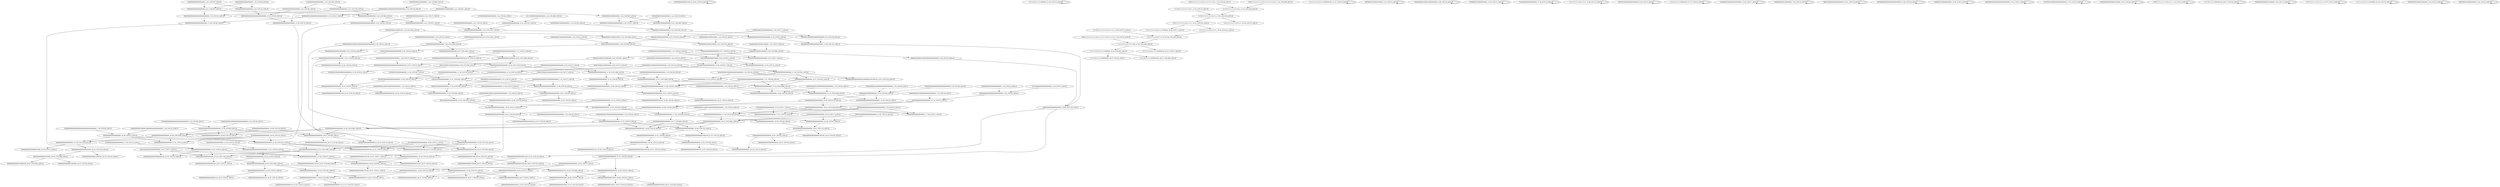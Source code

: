 digraph G {
    "00000000100000100000_4-23_COV:574_LEN:20" -> "00000001000001000000_5-24_COV:589_LEN:20";
    "00000000000000010010_26-46_COV:16_LEN:20" -> "00000000000000010010_26-46_COV:16_LEN:20";
    "0000000000000000000000_3-25_COV:23_LEN:22" -> "00000000000000000000_7-26_COV:1299_LEN:20";
    "10000010000000000000_12-31_COV:563_LEN:20" -> "0000010000000000000000000_13-38_COV:18_LEN:25";
    "10000010000000000000_12-31_COV:563_LEN:20" -> "00000100000000000000_13-32_COV:578_LEN:20";
    "11111101111111000000_23-44_COV:15_LEN:20" -> "11111101111111000000_23-44_COV:15_LEN:20";
    "00000000000000000000_2-22_COV:19_LEN:20" -> "00000000000000000000000000000_3-32_COV:45_LEN:29";
    "10000000000000000000_12-31_COV:812_LEN:20" -> "00000000000000000000_13-32_COV:2090_LEN:20";
    "10000000000000000000_12-31_COV:812_LEN:20" -> "0000000000000000000000000_13-38_COV:67_LEN:25";
    "000000000000000000000_19-40_COV:136_LEN:21" -> "0000000000000000000100100_22-47_COV:48_LEN:25";
    "000000000000000000000_19-40_COV:136_LEN:21" -> "00000000000000000000_22-41_COV:1983_LEN:20";
    "000000000000000000000_19-40_COV:136_LEN:21" -> "0000000000000000000100_22-43_COV:355_LEN:22";
    "000000000000000000000_19-40_COV:136_LEN:21" -> "0000000000000000000000100_22-47_COV:47_LEN:25";
    "0000000000000000000000000_13-38_COV:68_LEN:25" -> "000000000000000000000_20-41_COV:60_LEN:21";
    "0000000000000000000000000_13-38_COV:68_LEN:25" -> "000000000000000000010_20-40_COV:18_LEN:21";
    "0000000000000000000000000_13-38_COV:68_LEN:25" -> "00000000000000000000_20-39_COV:2583_LEN:20";
    "11110111111111111011_14-33_COV:228_LEN:20" -> "11101111111111110111_15-34_COV:238_LEN:20";
    "11111111110111111000000100_21-47_COV:16_LEN:26" -> "11111111110111111000000100_21-47_COV:16_LEN:26";
    "11111111110111111100_21-40_COV:248_LEN:20" -> "11111111101111111000000_22-44_COV:261_LEN:23";
    "11111111110111111100_21-40_COV:248_LEN:20" -> "1111111110111111100000100_22-47_COV:17_LEN:25";
    "00000000000000000000000000000_3-32_COV:26_LEN:29" -> "00000000000000000000_13-33_COV:46_LEN:20";
    "000000000000000000000_22-43_COV:49_LEN:21" -> "00000000000000000001_24-44_COV:15_LEN:20";
    "000000000000000000000_22-43_COV:49_LEN:21" -> "00000000000000000000100_24-47_COV:24_LEN:23";
    "00000000000000000001000_21-44_COV:19_LEN:23" -> "0000000000000001000100_26-47_COV:315_LEN:22";
    "00000000000000000001000_21-44_COV:19_LEN:23" -> "000000000000000100000_26-47_COV:30_LEN:21";
    "00000000000000000000000000000000_3-35_COV:25_LEN:32" -> "000000000000000000000000_17-41_COV:23_LEN:24";
    "00000000000000000000000000000000_3-35_COV:25_LEN:32" -> "00000000000000000001_17-36_COV:21_LEN:20";
    "00000000000000000000000000000000_3-35_COV:25_LEN:32" -> "00000000000000000000_17-36_COV:2136_LEN:20";
    "00000000000000000000_16-36_COV:17_LEN:20" -> "00000000000000000000_18-37_COV:2062_LEN:20";
    "00000000000000000000_16-36_COV:17_LEN:20" -> "00000000000000000000_18-38_COV:97_LEN:20";
    "000010000000000000000000_14-38_COV:15_LEN:24" -> "0000000000000000000000_19-41_COV:45_LEN:22";
    "10000000000000000000_2-21_COV:359_LEN:20" -> "00000000000000000000000000000_3-32_COV:23_LEN:29";
    "10000000000000000000_2-21_COV:359_LEN:20" -> "00000000000000000000_3-22_COV:969_LEN:20";
    "100000000010000010000_1-22_COV:24_LEN:21" -> "00000000100000100000_4-23_COV:574_LEN:20";
    "00000000000000000001_25-45_COV:53_LEN:20" -> "000000000000000000100_26-47_COV:32_LEN:21";
    "00000000000000000001_25-45_COV:53_LEN:20" -> "000000000000000000110_26-47_COV:21_LEN:21";
    "000000000000000010010_26-46_COV:614_LEN:21" -> "00000000000000100101_28-47_COV:210_LEN:20";
    "000000000000000010010_26-46_COV:614_LEN:21" -> "00000000000000100100_28-47_COV:385_LEN:20";
    "0000000000000000000000_19-41_COV:51_LEN:22" -> "0000000000000000000000100_22-47_COV:18_LEN:25";
    "0000000000000000000000_19-41_COV:51_LEN:22" -> "0000000000000000000100_22-44_COV:18_LEN:22";
    "10000000000000000000_18-38_COV:26_LEN:20" -> "0000000000000000000000_19-41_COV:114_LEN:22";
    "00000000000000000000_21-41_COV:96_LEN:20" -> "000000000000000000000_22-43_COV:49_LEN:21";
    "00000000000000000000_21-41_COV:96_LEN:20" -> "00000000000000000001_22-42_COV:55_LEN:20";
    "00000000000000000010_24-43_COV:691_LEN:20" -> "0000000000000000010100_25-47_COV:21_LEN:22";
    "00000000000000000010_24-43_COV:691_LEN:20" -> "00000000000000000100_25-44_COV:664_LEN:20";
    "00000000000000000000_4-23_COV:972_LEN:20" -> "00000000000000000000_5-24_COV:1327_LEN:20";
    "0000000000000000000000000_13-38_COV:103_LEN:25" -> "000000000000000000000_19-40_COV:124_LEN:21";
    "010000010000000000000000000_11-38_COV:16_LEN:27" -> "0000000000000000000000_19-41_COV:51_LEN:22";
    "100000000000000000000000000_1-28_COV:37_LEN:27" -> "0000000000000000000000000000000000100_10-47_COV:34_LEN:37";
    "100000000000000000000000000_1-28_COV:37_LEN:27" -> "00000000000000000000_10-29_COV:1305_LEN:20";
    "00000000000000000000_19-38_COV:2583_LEN:20" -> "000000000000000000000_20-41_COV:60_LEN:21";
    "00000000000000000000_19-38_COV:2583_LEN:20" -> "000000000000000000010_20-40_COV:18_LEN:21";
    "00000000000000000000_19-38_COV:2583_LEN:20" -> "00000000000000000000_20-39_COV:2583_LEN:20";
    "00000000000000000001_21-40_COV:330_LEN:20" -> "0000000000000000001000_22-43_COV:319_LEN:22";
    "00000000000000000001_21-40_COV:330_LEN:20" -> "0000000000000000001000_22-44_COV:15_LEN:22";
    "101000000000000000000_1-22_COV:28_LEN:21" -> "10000000000000000000_4-23_COV:331_LEN:20";
    "1000000000000000000000000000000000000_1-38_COV:28_LEN:37" -> "00000000000000000000_19-39_COV:63_LEN:20";
    "1000000000100000100000_1-23_COV:15_LEN:22" -> "00000001000001000000_5-24_COV:589_LEN:20";
    "10000000000000000000000000000_1-30_COV:28_LEN:29" -> "00000000000000000000_12-31_COV:1294_LEN:20";
    "10000000000000000000000000000_1-30_COV:28_LEN:29" -> "00000000000000000000_12-32_COV:26_LEN:20";
    "1000000000000000000000000000000_1-32_COV:34_LEN:31" -> "00000000000000000000_14-33_COV:2106_LEN:20";
    "1000000000000000000000000000000_1-32_COV:34_LEN:31" -> "000000000000000000000000000000_14-44_COV:38_LEN:30";
    "11111111111011111110_20-39_COV:230_LEN:20" -> "11111111110111111100_21-40_COV:248_LEN:20";
    "00000000000000000000000000000_3-32_COV:23_LEN:29" -> "0000000000000000000000000_13-38_COV:46_LEN:25";
    "00000000000000000000_12-31_COV:1294_LEN:20" -> "00000000000000000000_13-32_COV:2090_LEN:20";
    "00000000000000000000_12-31_COV:1294_LEN:20" -> "0000000000000000000000000_13-38_COV:67_LEN:25";
    "1000000000010000000000000000000_1-32_COV:24_LEN:31" -> "00000000000000000000_14-33_COV:2106_LEN:20";
    "1000000000010000000000000000000_1-32_COV:24_LEN:31" -> "000000000000000000000000000000_14-44_COV:38_LEN:30";
    "0000000000000000000000_19-41_COV:114_LEN:22" -> "000000000000000000000_22-43_COV:62_LEN:21";
    "0000000000000000000000_19-41_COV:114_LEN:22" -> "0000000000000000000100100_22-47_COV:38_LEN:25";
    "0000000000000000000000000_13-38_COV:42_LEN:25" -> "0000000000000000000000_19-41_COV:45_LEN:22";
    "1101111111111110111111_16-37_COV:234_LEN:22" -> "1111111111110111111000000_19-44_COV:17_LEN:25";
    "1101111111111110111111_16-37_COV:234_LEN:22" -> "11111111111101111111_19-38_COV:214_LEN:20";
    "00000000000000000000_14-33_COV:2106_LEN:20" -> "00000000000000000000_15-34_COV:2119_LEN:20";
    "00000000000000000000_14-33_COV:2106_LEN:20" -> "000000000000000000000000001_15-42_COV:32_LEN:27";
    "000000000000000000000_20-41_COV:60_LEN:21" -> "000000000000000000010_22-43_COV:18_LEN:21";
    "000000000000000000000_20-41_COV:60_LEN:21" -> "0000000000000000000000100_22-47_COV:26_LEN:25";
    "0000000000000000000000_19-41_COV:54_LEN:22" -> "000000000000000000000100_23-47_COV:25_LEN:24";
    "0000000000000000000000_19-41_COV:54_LEN:22" -> "00000000000000000000_23-42_COV:1102_LEN:20";
    "0000000000000000000000_19-41_COV:54_LEN:22" -> "00000000000000000001_23-42_COV:911_LEN:20";
    "01000000000000000000_11-30_COV:921_LEN:20" -> "10000000000000000000_12-31_COV:812_LEN:20";
    "01000000000000000000_11-30_COV:921_LEN:20" -> "100000000000000000010000000100100100_12-47_COV:134_LEN:36";
    "01000000000000000000_11-30_COV:921_LEN:20" -> "10000000000000000000_12-32_COV:18_LEN:20";
    "11111111101111111000000_22-44_COV:261_LEN:23" -> "111110111111100000000_26-47_COV:23_LEN:21";
    "11111111101111111000000_22-44_COV:261_LEN:23" -> "1111101111111000000100_26-47_COV:266_LEN:22";
    "00000000000000000000_3-22_COV:969_LEN:20" -> "00000000000000000000_4-23_COV:972_LEN:20";
    "00000000000000000000_3-22_COV:969_LEN:20" -> "0000000000000000000000000000_4-32_COV:40_LEN:28";
    "00000000000000000000_22-42_COV:24_LEN:20" -> "00000000000000000000100_24-47_COV:21_LEN:23";
    "00000000000000000000_22-42_COV:24_LEN:20" -> "00000000000000000000_24-43_COV:1083_LEN:20";
    "00000000100000000000_4-23_COV:909_LEN:20" -> "00000001000000000000_5-24_COV:934_LEN:20";
    "1000000000000000000000000000000_1-32_COV:26_LEN:31" -> "000000000000000000000000_13-37_COV:67_LEN:24";
    "0000000000000000000000000000_13-41_COV:54_LEN:28" -> "00000000000000000000_22-42_COV:24_LEN:20";
    "0000000000000000000000000000_13-41_COV:54_LEN:28" -> "00000000000000000001_22-42_COV:20_LEN:20";
    "00000000000000000000_18-37_COV:2062_LEN:20" -> "00000000000000000000_19-38_COV:2583_LEN:20";
    "00000000000000000000_18-37_COV:2062_LEN:20" -> "000000000000000000000_19-40_COV:123_LEN:21";
    "00000000000000000000_18-37_COV:2062_LEN:20" -> "0000000000000000000100_19-40_COV:18_LEN:22";
    "10000000000000000000_2-22_COV:20_LEN:20" -> "00000000000000000000000000000_3-32_COV:45_LEN:29";
    "00010000000000000000000_19-41_COV:17_LEN:23" -> "000000000000000000000100_23-47_COV:25_LEN:24";
    "00010000000000000000000_19-41_COV:17_LEN:23" -> "00000000000000000000_23-42_COV:1102_LEN:20";
    "00010000000000000000000_19-41_COV:17_LEN:23" -> "00000000000000000001_23-42_COV:911_LEN:20";
    "1000111111111111011111111111101_1-32_COV:20_LEN:31" -> "11110111111111111011_14-33_COV:228_LEN:20";
    "0000000000000000000000000_13-38_COV:79_LEN:25" -> "000000000000000000000_19-40_COV:136_LEN:21";
    "1000000000010000100000000000000_1-32_COV:16_LEN:31" -> "00001000000000000000_14-33_COV:592_LEN:20";
    "100000000000000010000000000000_1-31_COV:17_LEN:30" -> "0000010000000000000000000_13-38_COV:18_LEN:25";
    "100000000000000010000000000000_1-31_COV:17_LEN:30" -> "00000100000000000000_13-32_COV:578_LEN:20";
    "00000000000000000000_5-24_COV:1327_LEN:20" -> "00000000000000000000_6-25_COV:1281_LEN:20";
    "00000000000000000000_5-24_COV:1327_LEN:20" -> "00000000000000000000000000_6-32_COV:63_LEN:26";
    "10000000000000000000000_1-24_COV:24_LEN:23" -> "000000000000000000000000000_5-32_COV:44_LEN:27";
    "0000000000000000000000_19-41_COV:45_LEN:22" -> "000000000000000000000_22-43_COV:20_LEN:21";
    "0000000000000000000000_19-41_COV:45_LEN:22" -> "000000000000000000010010_22-46_COV:18_LEN:24";
    "10001111111111111011111111111101_1-32_COV:208_LEN:32" -> "11110111111111111011_14-33_COV:228_LEN:20";
    "000000000000000000000_11-32_COV:32_LEN:21" -> "0000000000000000000000000_13-38_COV:45_LEN:25";
    "00000000100000100000_3-23_COV:15_LEN:20" -> "00000000100000100000_3-23_COV:15_LEN:20";
    "00000000000000000000000000000_3-32_COV:45_LEN:29" -> "0000000000000000000000000_13-38_COV:79_LEN:25";
    "10000000000000000000_12-32_COV:16_LEN:20" -> "0000000000000000000000000000_13-41_COV:54_LEN:28";
    "0000000000000000000100_22-44_COV:35_LEN:22" -> "000000000000000010010_26-46_COV:614_LEN:21";
    "0000000000000000000100_22-44_COV:35_LEN:22" -> "00000000000000001000_26-46_COV:61_LEN:20";
    "00000000000000001000_25-44_COV:337_LEN:20" -> "0000000000000001000100_26-47_COV:315_LEN:22";
    "00000000000000001000_25-44_COV:337_LEN:20" -> "000000000000000100000_26-47_COV:30_LEN:21";
    "00000000000000000000_7-26_COV:1299_LEN:20" -> "00000000000000000000_8-27_COV:1281_LEN:20";
    "00000000000000000000_7-26_COV:1299_LEN:20" -> "000000000000000000000000_8-32_COV:28_LEN:24";
    "00001000000000000000_14-33_COV:592_LEN:20" -> "00010000000000000000_15-34_COV:614_LEN:20";
    "1000000000100000000000_1-23_COV:20_LEN:22" -> "00000001000000000000_5-24_COV:934_LEN:20";
    "000000000000000000000_22-43_COV:62_LEN:21" -> "00000000000000000000100_24-47_COV:36_LEN:23";
    "000000000000000000000_22-43_COV:62_LEN:21" -> "00000000000000000001_24-44_COV:15_LEN:20";
    "1000000000010000000000000000000_1-32_COV:44_LEN:31" -> "000000000000000000000000_13-37_COV:67_LEN:24";
    "00000000000000000000_19-39_COV:63_LEN:20" -> "00000000000000000001_21-40_COV:330_LEN:20";
    "00000000000000000000_19-39_COV:63_LEN:20" -> "00000000000000000000_21-41_COV:22_LEN:20";
    "00000000000000000000_19-39_COV:63_LEN:20" -> "00000000000000000000_21-40_COV:2310_LEN:20";
    "0000100000100000000000_8-29_COV:559_LEN:22" -> "010000010000000000000000000_11-38_COV:16_LEN:27";
    "0000100000100000000000_8-29_COV:559_LEN:22" -> "01000001000000000000_11-30_COV:561_LEN:20";
    "00000000000000001000_26-46_COV:61_LEN:20" -> "00000000000000010001_27-47_COV:23_LEN:20";
    "00000000000000001000_26-46_COV:61_LEN:20" -> "00000000000000010000_27-47_COV:34_LEN:20";
    "0000000000000000000000000000_4-32_COV:40_LEN:28" -> "0000000000000000000000000000_13-41_COV:54_LEN:28";
    "00000000001000010000000000_2-28_COV:16_LEN:26" -> "00000000001000010000000000_2-28_COV:16_LEN:26";
    "100000000010000000000000000_1-28_COV:16_LEN:27" -> "00100000000000000000_10-30_COV:15_LEN:20";
    "100000000010000000000000000_1-28_COV:16_LEN:27" -> "00100000000000000000_10-29_COV:917_LEN:20";
    "01000000000000000000_17-36_COV:624_LEN:20" -> "10000000000000000000_18-38_COV:26_LEN:20";
    "01000000000000000000_17-36_COV:624_LEN:20" -> "10000000000000000000_18-37_COV:603_LEN:20";
    "000000000000000000000_13-34_COV:57_LEN:21" -> "00000000000000000000_16-35_COV:2128_LEN:20";
    "000000000000000000000_13-34_COV:57_LEN:21" -> "0000000000000000000000_16-38_COV:49_LEN:22";
    "00000100000000000000_7-26_COV:929_LEN:20" -> "000010000000000000000000_8-32_COV:20_LEN:24";
    "00000100000000000000_7-26_COV:929_LEN:20" -> "00001000000000000000_8-27_COV:914_LEN:20";
    "00000000100000000000_13-32_COV:17_LEN:20" -> "00000000100000000000_13-32_COV:17_LEN:20";
    "000010000000000000000000_8-32_COV:20_LEN:24" -> "0000000000000000000000000000_13-41_COV:52_LEN:28";
    "00000000000000000000_12-32_COV:26_LEN:20" -> "0000000000000000000000000_13-38_COV:42_LEN:25";
    "00000000000000000000_15-34_COV:2119_LEN:20" -> "00000000000000000000_16-35_COV:2128_LEN:20";
    "00000000000000000000_15-34_COV:2119_LEN:20" -> "0000000000000000000000_16-38_COV:49_LEN:22";
    "00000000000000010000_25-44_COV:288_LEN:20" -> "0000000000000010000100_26-47_COV:260_LEN:22";
    "00000000000000010000_25-44_COV:288_LEN:20" -> "000000000000001000000_26-47_COV:20_LEN:21";
    "00000010000000000000000000_6-32_COV:38_LEN:26" -> "0000000000000000000000000_13-38_COV:103_LEN:25";
    "00000000000000000000_9-28_COV:1289_LEN:20" -> "0000000000000000000000000000000000100_10-47_COV:34_LEN:37";
    "00000000000000000000_9-28_COV:1289_LEN:20" -> "00000000000000000000_10-29_COV:1305_LEN:20";
    "10000000000100001000000000000000_1-33_COV:25_LEN:32" -> "00010000000000000000_15-34_COV:614_LEN:20";
    "00000000000000000000_13-32_COV:2090_LEN:20" -> "00000000000000000000_14-33_COV:2106_LEN:20";
    "00000000000000000000_13-32_COV:2090_LEN:20" -> "000000000000000000000000000000_14-44_COV:38_LEN:30";
    "00100000000000000000_17-36_COV:15_LEN:20" -> "00100000000000000000_17-36_COV:15_LEN:20";
    "00000000001000000000_2-21_COV:911_LEN:20" -> "00000000010000000000_3-22_COV:902_LEN:20";
    "00000000001000000000_2-21_COV:911_LEN:20" -> "00000000010000000000000000000_3-32_COV:21_LEN:29";
    "11101111111111110111_15-34_COV:238_LEN:20" -> "1101111111111110111111_16-37_COV:234_LEN:22";
    "11101111111111110111_15-34_COV:238_LEN:20" -> "11011111111111101111_16-36_COV:15_LEN:20";
    "00000000000000000000_2-22_COV:17_LEN:20" -> "00000000000000000000_4-23_COV:972_LEN:20";
    "00000000000000000000_2-22_COV:17_LEN:20" -> "0000000000000000000000000000_4-32_COV:40_LEN:28";
    "00001000000000000000_8-27_COV:914_LEN:20" -> "000100000000000000000_9-30_COV:17_LEN:21";
    "00001000000000000000_8-27_COV:914_LEN:20" -> "00010000000000000000_9-28_COV:912_LEN:20";
    "000000000000000000000000_13-37_COV:67_LEN:24" -> "00000000000000000000_19-38_COV:2583_LEN:20";
    "000000000000000000000000_13-37_COV:67_LEN:24" -> "000000000000000000000_19-40_COV:123_LEN:21";
    "000000000000000000000000_13-37_COV:67_LEN:24" -> "0000000000000000000100_19-40_COV:18_LEN:22";
    "00000000000000000000_22-41_COV:1983_LEN:20" -> "000000000000000000000100_23-47_COV:25_LEN:24";
    "00000000000000000000_22-41_COV:1983_LEN:20" -> "00000000000000000000_23-42_COV:1102_LEN:20";
    "00000000000000000000_22-41_COV:1983_LEN:20" -> "00000000000000000001_23-42_COV:911_LEN:20";
    "1000000000010000000000000000000_1-32_COV:20_LEN:31" -> "00000000000000000000_13-33_COV:46_LEN:20";
    "0000000000000000000100_22-43_COV:355_LEN:22" -> "00000000000000001000_25-44_COV:337_LEN:20";
    "0000000000000000000100_22-43_COV:355_LEN:22" -> "0000000000000000100100_25-47_COV:17_LEN:22";
    "00000000000000000000_13-33_COV:46_LEN:20" -> "00000000000000000000_15-34_COV:2119_LEN:20";
    "00000000000000000000_13-33_COV:46_LEN:20" -> "000000000000000000000000001_15-42_COV:32_LEN:27";
    "00000000000000000001_22-42_COV:20_LEN:20" -> "00000000000000000010_24-43_COV:691_LEN:20";
    "00000000000000000001_22-42_COV:20_LEN:20" -> "00000000000000000010100_24-47_COV:23_LEN:23";
    "00000000000000000001_22-42_COV:20_LEN:20" -> "000000000000000000110100_24-47_COV:209_LEN:24";
    "00000000000000000001_22-42_COV:55_LEN:20" -> "0000000000000000001101_23-45_COV:16_LEN:22";
    "00000000000000000001_22-42_COV:55_LEN:20" -> "000000000000000000100100_23-47_COV:30_LEN:24";
    "000000000010000000000000000000_2-32_COV:36_LEN:30" -> "0000000000000000000000000_13-38_COV:79_LEN:25";
    "10000000000100000100_1-20_COV:558_LEN:20" -> "000000000010000010000000000000000000_2-38_COV:41_LEN:36";
    "10000000000100000100_1-20_COV:558_LEN:20" -> "000000000010000010000_2-22_COV:560_LEN:21";
    "10000000000000000000_18-37_COV:603_LEN:20" -> "00000000000000000000_19-38_COV:2583_LEN:20";
    "10000000000000000000_18-37_COV:603_LEN:20" -> "000000000000000000000_19-40_COV:123_LEN:21";
    "10000000000000000000_18-37_COV:603_LEN:20" -> "0000000000000000000100_19-40_COV:18_LEN:22";
    "11111111111101111111_6-26_COV:15_LEN:20" -> "11111111111101111111_6-26_COV:15_LEN:20";
    "10000000000000000000000000_1-27_COV:27_LEN:26" -> "00000000000000000000000000000000000100_9-47_COV:32_LEN:38";
    "10000000000000000000000000_1-27_COV:27_LEN:26" -> "00000000000000000000_9-28_COV:1289_LEN:20";
    "00000010000000000000000_6-29_COV:15_LEN:23" -> "00000010000000000000000_6-29_COV:15_LEN:23";
    "000000000010000010000000000000000000_2-38_COV:41_LEN:36" -> "000000000000000000000_19-40_COV:136_LEN:21";
    "00000000000000000000_8-27_COV:1281_LEN:20" -> "00000000000000000000000000000000000100_9-47_COV:32_LEN:38";
    "00000000000000000000_8-27_COV:1281_LEN:20" -> "00000000000000000000_9-28_COV:1289_LEN:20";
    "0000000000000000000000000_13-38_COV:46_LEN:25" -> "0000000000000000000000_19-41_COV:54_LEN:22";
    "00000000000000000000_11-30_COV:1299_LEN:20" -> "00000000000000000000_12-31_COV:1294_LEN:20";
    "00000000000000000000_11-30_COV:1299_LEN:20" -> "00000000000000000000_12-32_COV:26_LEN:20";
    "00000000000000000000_6-25_COV:1281_LEN:20" -> "00000000000000000000_7-26_COV:1299_LEN:20";
    "1000000000100000000000000000_1-29_COV:18_LEN:28" -> "01000000000000000000_11-30_COV:921_LEN:20";
    "1000000000100000000000000000_1-29_COV:18_LEN:28" -> "010000000000000000000_11-32_COV:16_LEN:21";
    "11110111111100000100_27-47_COV:15_LEN:20" -> "11110111111100000100_27-47_COV:15_LEN:20";
    "00000000000000000000_24-44_COV:37_LEN:20" -> "000000000000000000000_26-47_COV:61_LEN:21";
    "00000000000000000000_24-44_COV:37_LEN:20" -> "0000000000000000000100_26-47_COV:639_LEN:22";
    "00000000000000000000_24-44_COV:37_LEN:20" -> "0000000000000000000000_26-47_COV:51_LEN:22";
    "000000010000000000000000_13-36_COV:17_LEN:24" -> "000000010000000000000000_13-36_COV:17_LEN:24";
    "100000000010000000000000_1-25_COV:23_LEN:24" -> "00000100000000000000_7-26_COV:929_LEN:20";
    "00000000000000000000000000_3-29_COV:27_LEN:26" -> "000000000000000000000_11-32_COV:32_LEN:21";
    "00000000000000000000000000_3-29_COV:27_LEN:26" -> "00000000000000000000_11-30_COV:1299_LEN:20";
    "00000000000100000000_7-26_COV:15_LEN:20" -> "00000000000100000000_7-26_COV:15_LEN:20";
    "000010000000000000000000_13-36_COV:15_LEN:24" -> "00000000000000000000_18-37_COV:2062_LEN:20";
    "000010000000000000000000_13-36_COV:15_LEN:24" -> "00000000000000000000_18-38_COV:97_LEN:20";
    "000000000000000000000_19-40_COV:123_LEN:21" -> "00000000000000000000_21-41_COV:96_LEN:20";
    "000000000000000000000_19-40_COV:123_LEN:21" -> "00000000000000000001000100_21-47_COV:16_LEN:26";
    "00000000000000000000_16-35_COV:2128_LEN:20" -> "000000000000000000000000_17-41_COV:23_LEN:24";
    "00000000000000000000_16-35_COV:2128_LEN:20" -> "00000000000000000001_17-36_COV:21_LEN:20";
    "00000000000000000000_16-35_COV:2128_LEN:20" -> "00000000000000000000_17-36_COV:2136_LEN:20";
    "10110000000000000000000_1-24_COV:15_LEN:23" -> "000000000000000000000000000_5-32_COV:44_LEN:27";
    "10000000000000000000_19-38_COV:18_LEN:20" -> "000000000000000000000_20-41_COV:60_LEN:21";
    "10000000000000000000_19-38_COV:18_LEN:20" -> "000000000000000000010_20-40_COV:18_LEN:21";
    "10000000000000000000_19-38_COV:18_LEN:20" -> "00000000000000000000_20-39_COV:2583_LEN:20";
    "0010000000000000000000_16-38_COV:15_LEN:22" -> "0000000000000000000000_19-41_COV:58_LEN:22";
    "010000000000000000000_11-32_COV:16_LEN:21" -> "0000000000000000000000000_13-38_COV:45_LEN:25";
    "000000000000000000000_22-43_COV:53_LEN:21" -> "00000000000000000000_24-44_COV:37_LEN:20";
    "000000000000000000000_22-43_COV:53_LEN:21" -> "00000000000000000001_24-44_COV:16_LEN:20";
    "00000000000000000000_21-41_COV:94_LEN:20" -> "0000000000000000000100_22-44_COV:35_LEN:22";
    "00000000000000000000_21-41_COV:94_LEN:20" -> "000000000000000000000_22-43_COV:53_LEN:21";
    "00000000000000000000_23-42_COV:1102_LEN:20" -> "00000000000000000000100_24-47_COV:21_LEN:23";
    "00000000000000000000_23-42_COV:1102_LEN:20" -> "00000000000000000000_24-43_COV:1083_LEN:20";
    "00001000000000000000000_19-41_COV:18_LEN:23" -> "00001000000000000000000_19-41_COV:18_LEN:23";
    "000000000000000000000000000_13-40_COV:18_LEN:27" -> "000000000000000000000000000_13-40_COV:18_LEN:27";
    "00000000000000000001_25-44_COV:303_LEN:20" -> "00000000000000000011_26-45_COV:288_LEN:20";
    "00000000000000000001_25-44_COV:303_LEN:20" -> "000000000000000000110_26-47_COV:29_LEN:21";
    "00000000000000000000_18-38_COV:97_LEN:20" -> "0000000000000000000000_19-41_COV:114_LEN:22";
    "00000001000000000000_19-38_COV:15_LEN:20" -> "00000001000000000000_19-38_COV:15_LEN:20";
    "1011000000000000000000_1-22_COV:299_LEN:22" -> "10000000000000000000_4-23_COV:331_LEN:20";
    "11000000000000000000_1-20_COV:360_LEN:20" -> "10000000000000000000_2-21_COV:359_LEN:20";
    "11000000000000000000_1-20_COV:360_LEN:20" -> "10000000000000000000_2-22_COV:20_LEN:20";
    "1000000000010000000000000000000_1-32_COV:19_LEN:31" -> "000000000000000000000_13-34_COV:57_LEN:21";
    "00000000010000000000_3-22_COV:902_LEN:20" -> "00000000100000000000_4-23_COV:909_LEN:20";
    "00000000010000000000_3-22_COV:902_LEN:20" -> "00000000100000000000000000_4-30_COV:17_LEN:26";
    "0000000000000000000000_19-41_COV:58_LEN:22" -> "0000000000000000000000100_22-47_COV:30_LEN:25";
    "0000000000000000000000_19-41_COV:58_LEN:22" -> "00000000000000000001_22-42_COV:20_LEN:20";
    "0000000000000000000000_19-41_COV:72_LEN:22" -> "000000000000000000010010_22-46_COV:20_LEN:24";
    "0000000000000000000000_19-41_COV:72_LEN:22" -> "0000000000000000000000100_22-47_COV:23_LEN:25";
    "000000000000000000000000_8-32_COV:28_LEN:24" -> "0000000000000000000000000000_13-41_COV:52_LEN:28";
    "010000000000000000000_19-39_COV:19_LEN:21" -> "00000000000000000001_21-40_COV:330_LEN:20";
    "010000000000000000000_19-39_COV:19_LEN:21" -> "00000000000000000000_21-41_COV:22_LEN:20";
    "010000000000000000000_19-39_COV:19_LEN:21" -> "00000000000000000000_21-40_COV:2310_LEN:20";
    "00000010000000000000_6-25_COV:915_LEN:20" -> "00000100000000000000_7-26_COV:929_LEN:20";
    "100000000010000000000_1-22_COV:19_LEN:21" -> "00000000100000000000_4-23_COV:909_LEN:20";
    "100000000010000000000_1-22_COV:19_LEN:21" -> "00000000100000000000000000_4-30_COV:17_LEN:26";
    "0000000000000000000000_16-38_COV:49_LEN:22" -> "0000000000000000000000_19-41_COV:58_LEN:22";
    "0000000000000000001000_22-43_COV:319_LEN:22" -> "00000000000000010000_25-44_COV:288_LEN:20";
    "0000000000000000001000_22-43_COV:319_LEN:22" -> "0000000000000001000100_25-47_COV:22_LEN:22";
    "00010000000000000000_9-28_COV:912_LEN:20" -> "00100000000000000000_10-30_COV:15_LEN:20";
    "00010000000000000000_9-28_COV:912_LEN:20" -> "00100000000000000000_10-29_COV:917_LEN:20";
    "0000000000000000000000000000_13-41_COV:17_LEN:28" -> "0000000000000000000000000000_13-41_COV:17_LEN:28";
    "01000001000000000000000000_11-37_COV:16_LEN:26" -> "01000001000000000000000000_11-37_COV:16_LEN:26";
    "00100000000000000000_16-35_COV:616_LEN:20" -> "01000000000000000000_17-36_COV:624_LEN:20";
    "00100000000000000000_10-29_COV:917_LEN:20" -> "01000000000000000000_11-30_COV:921_LEN:20";
    "00100000000000000000_10-29_COV:917_LEN:20" -> "010000000000000000000_11-32_COV:16_LEN:21";
    "0010000000000000000000_19-40_COV:15_LEN:22" -> "0000000000000000000100100_22-47_COV:48_LEN:25";
    "0010000000000000000000_19-40_COV:15_LEN:22" -> "00000000000000000000_22-41_COV:1983_LEN:20";
    "0010000000000000000000_19-40_COV:15_LEN:22" -> "0000000000000000000100_22-43_COV:355_LEN:22";
    "0010000000000000000000_19-40_COV:15_LEN:22" -> "0000000000000000000000100_22-47_COV:47_LEN:25";
    "00000001000001000000_5-24_COV:589_LEN:20" -> "00000010000010000000000000000000_6-38_COV:30_LEN:32";
    "00000001000001000000_5-24_COV:589_LEN:20" -> "000000100000100000000_6-26_COV:567_LEN:21";
    "000001000001000000000000_6-30_COV:17_LEN:24" -> "10000010000000000000_12-31_COV:563_LEN:20";
    "0000000000000000000000000_13-38_COV:67_LEN:25" -> "0000000000000000000000_19-41_COV:72_LEN:22";
    "11111111111101111111_19-38_COV:214_LEN:20" -> "11111111111011111110_20-39_COV:230_LEN:20";
    "00000000000000000100000_19-41_COV:24_LEN:23" -> "00000000000000000100000_19-41_COV:24_LEN:23";
    "10000000001000000000000000000_1-30_COV:32_LEN:29" -> "10000000000000000000_12-31_COV:812_LEN:20";
    "10000000001000000000000000000_1-30_COV:32_LEN:29" -> "100000000000000000010000000100100100_12-47_COV:134_LEN:36";
    "10000000001000000000000000000_1-30_COV:32_LEN:29" -> "10000000000000000000_12-32_COV:18_LEN:20";
    "01000001000000000000_11-30_COV:561_LEN:20" -> "10000010000000000000_12-31_COV:563_LEN:20";
    "1000111111111111011111_1-23_COV:16_LEN:22" -> "1000111111111111011111_1-23_COV:16_LEN:22";
    "00000000010000000000000000000_3-32_COV:21_LEN:29" -> "0000000000000000000000000_13-38_COV:46_LEN:25";
    "100000000000000000000000000000_1-31_COV:59_LEN:30" -> "00000000000000000000_13-32_COV:2090_LEN:20";
    "100000000000000000000000000000_1-31_COV:59_LEN:30" -> "0000000000000000000000000_13-38_COV:67_LEN:25";
    "10000000000000000000_4-23_COV:331_LEN:20" -> "00000000000000000000_5-24_COV:1327_LEN:20";
    "0000010000000000000000000_13-38_COV:18_LEN:25" -> "0000000000000000000000_19-41_COV:72_LEN:22";
    "1000000000010000000000000000000_1-32_COV:30_LEN:31" -> "0000000000000000000000000_13-38_COV:68_LEN:25";
    "1000000000000000000000000000000_1-32_COV:36_LEN:31" -> "0000000000000000000000000_13-38_COV:68_LEN:25";
    "00000000000000000000_20-39_COV:2583_LEN:20" -> "00000000000000000001_21-40_COV:330_LEN:20";
    "00000000000000000000_20-39_COV:2583_LEN:20" -> "00000000000000000000_21-41_COV:22_LEN:20";
    "00000000000000000000_20-39_COV:2583_LEN:20" -> "00000000000000000000_21-40_COV:2310_LEN:20";
    "1000000000010000100000000000000000_1-35_COV:16_LEN:34" -> "01000000000000000000_17-36_COV:624_LEN:20";
    "111110111111000000100_26-47_COV:16_LEN:21" -> "111110111111000000100_26-47_COV:16_LEN:21";
    "010000000000000000000_17-38_COV:15_LEN:21" -> "0000000000000000000000_19-41_COV:54_LEN:22";
    "000000000000000000000000000_5-32_COV:44_LEN:27" -> "000000000000000000000_13-34_COV:57_LEN:21";
    "1000010000000000000000_12-34_COV:16_LEN:22" -> "0010000000000000000000_16-38_COV:15_LEN:22";
    "1000010000000000000000_12-34_COV:16_LEN:22" -> "00100000000000000000_16-35_COV:616_LEN:20";
    "00000000000000000000_24-43_COV:1083_LEN:20" -> "00000000000000000001_25-45_COV:53_LEN:20";
    "00000000000000000000_24-43_COV:1083_LEN:20" -> "00000000000000000001_25-44_COV:303_LEN:20";
    "00000000000000000000_24-43_COV:1083_LEN:20" -> "00000000000000000000_25-44_COV:737_LEN:20";
    "010000000000000000000_15-35_COV:17_LEN:21" -> "000000000000000000000000_17-41_COV:23_LEN:24";
    "010000000000000000000_15-35_COV:17_LEN:21" -> "00000000000000000001_17-36_COV:21_LEN:20";
    "010000000000000000000_15-35_COV:17_LEN:21" -> "00000000000000000000_17-36_COV:2136_LEN:20";
    "00000000000000000001_24-44_COV:16_LEN:20" -> "00000000000000000011_26-45_COV:288_LEN:20";
    "00000000000000000001_24-44_COV:16_LEN:20" -> "000000000000000000110_26-47_COV:29_LEN:21";
    "1000000000010000010000000000000000000_1-38_COV:23_LEN:37" -> "00000000000000000000_19-39_COV:63_LEN:20";
    "00000000010000000000000_9-31_COV:15_LEN:23" -> "0000010000000000000000000_13-38_COV:18_LEN:25";
    "00000000010000000000000_9-31_COV:15_LEN:23" -> "00000100000000000000_13-32_COV:578_LEN:20";
    "00000000000000000011_26-45_COV:288_LEN:20" -> "00000000000000000110_27-47_COV:23_LEN:20";
    "00000000000000000011_26-45_COV:288_LEN:20" -> "000000000000000001110_27-47_COV:257_LEN:21";
    "00010000000000000000_15-34_COV:614_LEN:20" -> "0010000000000000000000_16-38_COV:15_LEN:22";
    "00010000000000000000_15-34_COV:614_LEN:20" -> "00100000000000000000_16-35_COV:616_LEN:20";
    "0000000000000001000000_3-24_COV:15_LEN:22" -> "0000000000000001000000_3-24_COV:15_LEN:22";
    "11011111111110111111_16-37_COV:15_LEN:20" -> "11011111111110111111_16-37_COV:15_LEN:20";
    "10001111111111111011111111111011111110_1-39_COV:18_LEN:38" -> "11111111110111111100_21-40_COV:248_LEN:20";
    "00000000000000000000_21-40_COV:2310_LEN:20" -> "0000000000000000000100100_22-47_COV:48_LEN:25";
    "00000000000000000000_21-40_COV:2310_LEN:20" -> "00000000000000000000_22-41_COV:1983_LEN:20";
    "00000000000000000000_21-40_COV:2310_LEN:20" -> "0000000000000000000100_22-43_COV:355_LEN:22";
    "00000000000000000000_21-40_COV:2310_LEN:20" -> "0000000000000000000000100_22-47_COV:47_LEN:25";
    "00000000000000000000_17-36_COV:2136_LEN:20" -> "00000000000000000000_18-37_COV:2062_LEN:20";
    "00000000000000000000_17-36_COV:2136_LEN:20" -> "00000000000000000000_18-38_COV:97_LEN:20";
    "000000000000000000000_2-23_COV:18_LEN:21" -> "00000000000000000000_5-24_COV:1327_LEN:20";
    "111101111111111101111111_14-38_COV:17_LEN:24" -> "11111111111011111110_20-39_COV:230_LEN:20";
    "00000000000000000000_1-20_COV:58_LEN:20" -> "00000000000000000000_2-22_COV:19_LEN:20";
    "00000000000000000000_1-20_COV:58_LEN:20" -> "00000000000000000000_2-21_COV:627_LEN:20";
    "00000000000000000000_2-21_COV:627_LEN:20" -> "00000000000000000000000000000_3-32_COV:23_LEN:29";
    "00000000000000000000_2-21_COV:627_LEN:20" -> "00000000000000000000_3-22_COV:969_LEN:20";
    "1111111110111111000000_22-44_COV:15_LEN:22" -> "1111111110111111000000_22-44_COV:15_LEN:22";
    "10000000000000000000_12-32_COV:18_LEN:20" -> "0000000000000000000000000_13-38_COV:42_LEN:25";
    "0000000000000000000000000_13-38_COV:45_LEN:25" -> "0000000000000000000000_19-41_COV:51_LEN:22";
    "00000010000010000000000000000000_6-38_COV:30_LEN:32" -> "000000000000000000000_19-40_COV:124_LEN:21";
    "00000000000000000001_23-42_COV:911_LEN:20" -> "00000000000000000010_24-43_COV:691_LEN:20";
    "00000000000000000001_23-42_COV:911_LEN:20" -> "00000000000000000010100_24-47_COV:23_LEN:23";
    "00000000000000000001_23-42_COV:911_LEN:20" -> "000000000000000000110100_24-47_COV:209_LEN:24";
    "10000000000100000000_1-20_COV:892_LEN:20" -> "00000000001000000000_2-21_COV:911_LEN:20";
    "10000000000100000000_1-20_COV:892_LEN:20" -> "000000000010000000000000000000_2-32_COV:36_LEN:30";
    "00000000000000000000_25-44_COV:737_LEN:20" -> "000000000000000000000_26-47_COV:61_LEN:21";
    "00000000000000000000_25-44_COV:737_LEN:20" -> "0000000000000000000100_26-47_COV:639_LEN:22";
    "00000000000000000000_25-44_COV:737_LEN:20" -> "0000000000000000000000_26-47_COV:51_LEN:22";
    "10000000001000000000000000_1-27_COV:22_LEN:26" -> "000100000000000000000_9-30_COV:17_LEN:21";
    "10000000001000000000000000_1-27_COV:22_LEN:26" -> "00010000000000000000_9-28_COV:912_LEN:20";
    "0000000000000000000000000000_13-41_COV:52_LEN:28" -> "0000000000000000000000_22-44_COV:24_LEN:22";
    "0000000000000000000000000000_13-41_COV:52_LEN:28" -> "000000000000000000010_22-43_COV:18_LEN:21";
    "000000100000100000000_6-26_COV:567_LEN:21" -> "00001000001000000000_8-28_COV:15_LEN:20";
    "000000100000100000000_6-26_COV:567_LEN:21" -> "0000100000100000000000_8-29_COV:559_LEN:22";
    "00000000000000000100_25-44_COV:664_LEN:20" -> "000000000000000010010_26-46_COV:614_LEN:21";
    "00000000000000000100_25-44_COV:664_LEN:20" -> "00000000000000001000_26-46_COV:61_LEN:20";
    "11110111111111111011_13-33_COV:15_LEN:20" -> "11101111111111110111_15-34_COV:238_LEN:20";
    "000000000000000000000_19-40_COV:124_LEN:21" -> "00000000000000000001000_21-44_COV:19_LEN:23";
    "000000000000000000000_19-40_COV:124_LEN:21" -> "00000000000000000000_21-41_COV:94_LEN:20";
    "00000000000000000000000000_6-32_COV:63_LEN:26" -> "0000000000000000000000000_13-38_COV:103_LEN:25";
    "00000001000000000000_5-24_COV:934_LEN:20" -> "00000010000000000000000000_6-32_COV:38_LEN:26";
    "00000001000000000000_5-24_COV:934_LEN:20" -> "00000010000000000000_6-25_COV:915_LEN:20";
    "10000000000000000000_1-20_COV:557_LEN:20" -> "00000000000000000000_2-22_COV:19_LEN:20";
    "10000000000000000000_1-20_COV:557_LEN:20" -> "00000000000000000000_2-21_COV:627_LEN:20";
    "000000000010000010000_2-22_COV:560_LEN:21" -> "00000000100000100000_4-23_COV:574_LEN:20";
    "00000100000000000000_13-32_COV:578_LEN:20" -> "00001000000000000000_14-33_COV:592_LEN:20";
    "00000000000000000000_10-29_COV:1305_LEN:20" -> "000000000000000000000_11-32_COV:32_LEN:21";
    "00000000000000000000_10-29_COV:1305_LEN:20" -> "00000000000000000000_11-30_COV:1299_LEN:20";
    "10000000001000000000000_1-24_COV:17_LEN:23" -> "00000010000000000000000000_6-32_COV:38_LEN:26";
    "10000000001000000000000_1-24_COV:17_LEN:23" -> "00000010000000000000_6-25_COV:915_LEN:20";
    "0000000001000001000000_2-24_COV:16_LEN:22" -> "0000000001000001000000_2-24_COV:16_LEN:22";
    "00000000100000000000_4-24_COV:16_LEN:20" -> "00000000100000000000_4-24_COV:16_LEN:20";
}
